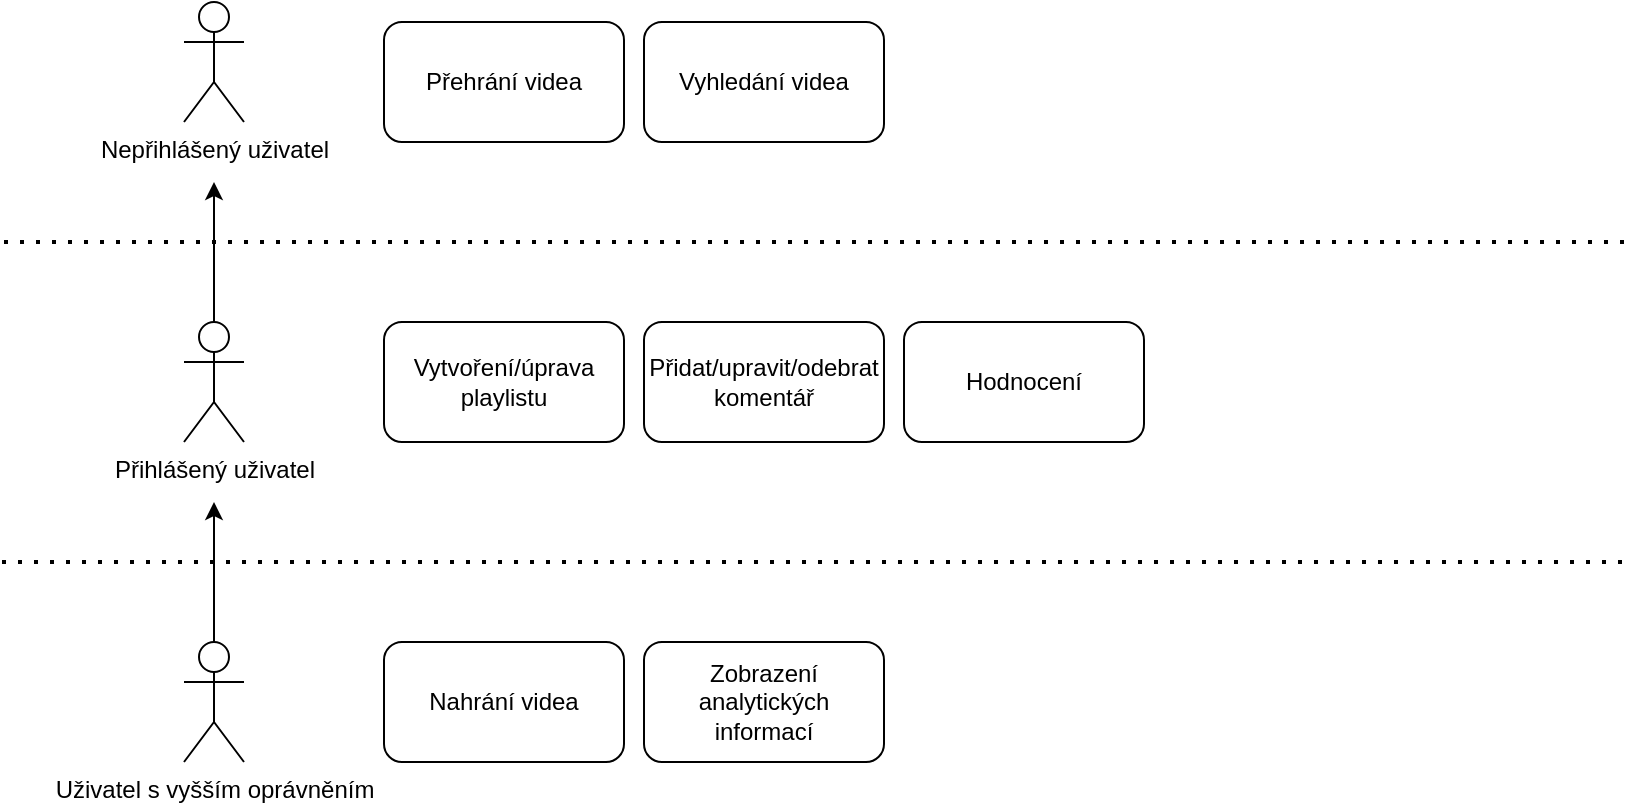 <mxfile version="20.4.0" type="device" pages="2"><diagram id="Ed4N5rujr-fXdxx4_uLn" name="uživatelé"><mxGraphModel dx="1422" dy="754" grid="1" gridSize="10" guides="1" tooltips="1" connect="1" arrows="1" fold="1" page="1" pageScale="1" pageWidth="827" pageHeight="1169" math="0" shadow="0"><root><mxCell id="0"/><mxCell id="1" parent="0"/><mxCell id="tAUSWgufZz1zY-hBqyay-1" value="Nepřihlášený uživatel&lt;br&gt;" style="shape=umlActor;verticalLabelPosition=bottom;verticalAlign=top;html=1;outlineConnect=0;" parent="1" vertex="1"><mxGeometry x="100" y="80" width="30" height="60" as="geometry"/></mxCell><mxCell id="tAUSWgufZz1zY-hBqyay-2" value="Přehrání videa" style="rounded=1;whiteSpace=wrap;html=1;" parent="1" vertex="1"><mxGeometry x="200" y="90" width="120" height="60" as="geometry"/></mxCell><mxCell id="tAUSWgufZz1zY-hBqyay-3" value="Přidat/upravit/odebrat komentář" style="rounded=1;whiteSpace=wrap;html=1;" parent="1" vertex="1"><mxGeometry x="330" y="240" width="120" height="60" as="geometry"/></mxCell><mxCell id="tAUSWgufZz1zY-hBqyay-4" value="Nahrání videa" style="rounded=1;whiteSpace=wrap;html=1;" parent="1" vertex="1"><mxGeometry x="200" y="400" width="120" height="60" as="geometry"/></mxCell><mxCell id="tAUSWgufZz1zY-hBqyay-5" value="Hodnocení&lt;br&gt;" style="rounded=1;whiteSpace=wrap;html=1;" parent="1" vertex="1"><mxGeometry x="460" y="240" width="120" height="60" as="geometry"/></mxCell><mxCell id="tAUSWgufZz1zY-hBqyay-7" value="Vyhledání videa" style="rounded=1;whiteSpace=wrap;html=1;" parent="1" vertex="1"><mxGeometry x="330" y="90" width="120" height="60" as="geometry"/></mxCell><mxCell id="xWo9FokppB8Osws5jqDi-1" style="edgeStyle=orthogonalEdgeStyle;rounded=0;orthogonalLoop=1;jettySize=auto;html=1;" edge="1" parent="1" source="tAUSWgufZz1zY-hBqyay-8"><mxGeometry relative="1" as="geometry"><mxPoint x="115" y="170" as="targetPoint"/></mxGeometry></mxCell><mxCell id="tAUSWgufZz1zY-hBqyay-8" value="Přihlášený uživatel&lt;br&gt;" style="shape=umlActor;verticalLabelPosition=bottom;verticalAlign=top;html=1;outlineConnect=0;" parent="1" vertex="1"><mxGeometry x="100" y="240" width="30" height="60" as="geometry"/></mxCell><mxCell id="tAUSWgufZz1zY-hBqyay-9" value="" style="endArrow=none;dashed=1;html=1;dashPattern=1 3;strokeWidth=2;rounded=0;" parent="1" edge="1"><mxGeometry width="50" height="50" relative="1" as="geometry"><mxPoint x="10" y="200" as="sourcePoint"/><mxPoint x="820" y="200" as="targetPoint"/></mxGeometry></mxCell><mxCell id="tAUSWgufZz1zY-hBqyay-10" value="Vytvoření/úprava playlistu" style="rounded=1;whiteSpace=wrap;html=1;" parent="1" vertex="1"><mxGeometry x="200" y="240" width="120" height="60" as="geometry"/></mxCell><mxCell id="tAUSWgufZz1zY-hBqyay-12" value="" style="endArrow=none;dashed=1;html=1;dashPattern=1 3;strokeWidth=2;rounded=0;" parent="1" edge="1"><mxGeometry width="50" height="50" relative="1" as="geometry"><mxPoint x="9" y="360" as="sourcePoint"/><mxPoint x="819" y="360" as="targetPoint"/></mxGeometry></mxCell><mxCell id="xWo9FokppB8Osws5jqDi-2" style="edgeStyle=orthogonalEdgeStyle;rounded=0;orthogonalLoop=1;jettySize=auto;html=1;" edge="1" parent="1" source="tAUSWgufZz1zY-hBqyay-13"><mxGeometry relative="1" as="geometry"><mxPoint x="115" y="330" as="targetPoint"/></mxGeometry></mxCell><mxCell id="tAUSWgufZz1zY-hBqyay-13" value="Uživatel s vyšším oprávněním&lt;br&gt;" style="shape=umlActor;verticalLabelPosition=bottom;verticalAlign=top;html=1;outlineConnect=0;" parent="1" vertex="1"><mxGeometry x="100" y="400" width="30" height="60" as="geometry"/></mxCell><mxCell id="tAUSWgufZz1zY-hBqyay-14" value="Zobrazení analytických informací" style="rounded=1;whiteSpace=wrap;html=1;" parent="1" vertex="1"><mxGeometry x="330" y="400" width="120" height="60" as="geometry"/></mxCell></root></mxGraphModel></diagram><diagram id="Q248Dw-5u44BxTS52n4i" name="oblasti"><mxGraphModel dx="1673" dy="887" grid="1" gridSize="10" guides="1" tooltips="1" connect="1" arrows="1" fold="1" page="1" pageScale="1" pageWidth="1200" pageHeight="1600" math="0" shadow="0"><root><mxCell id="0"/><mxCell id="1" parent="0"/><mxCell id="mel1WAanpVoKnMxzqsEx-2" value="Video" style="ellipse;whiteSpace=wrap;html=1;" vertex="1" parent="1"><mxGeometry x="210" y="130" width="120" height="80" as="geometry"/></mxCell><mxCell id="mel1WAanpVoKnMxzqsEx-3" value="Komentář" style="ellipse;whiteSpace=wrap;html=1;" vertex="1" parent="1"><mxGeometry x="400" y="130" width="120" height="80" as="geometry"/></mxCell><mxCell id="mel1WAanpVoKnMxzqsEx-4" value="Uživatel" style="ellipse;whiteSpace=wrap;html=1;" vertex="1" parent="1"><mxGeometry x="210" y="250" width="120" height="80" as="geometry"/></mxCell><mxCell id="mel1WAanpVoKnMxzqsEx-5" value="Playlist" style="ellipse;whiteSpace=wrap;html=1;" vertex="1" parent="1"><mxGeometry x="400" y="250" width="120" height="80" as="geometry"/></mxCell></root></mxGraphModel></diagram></mxfile>